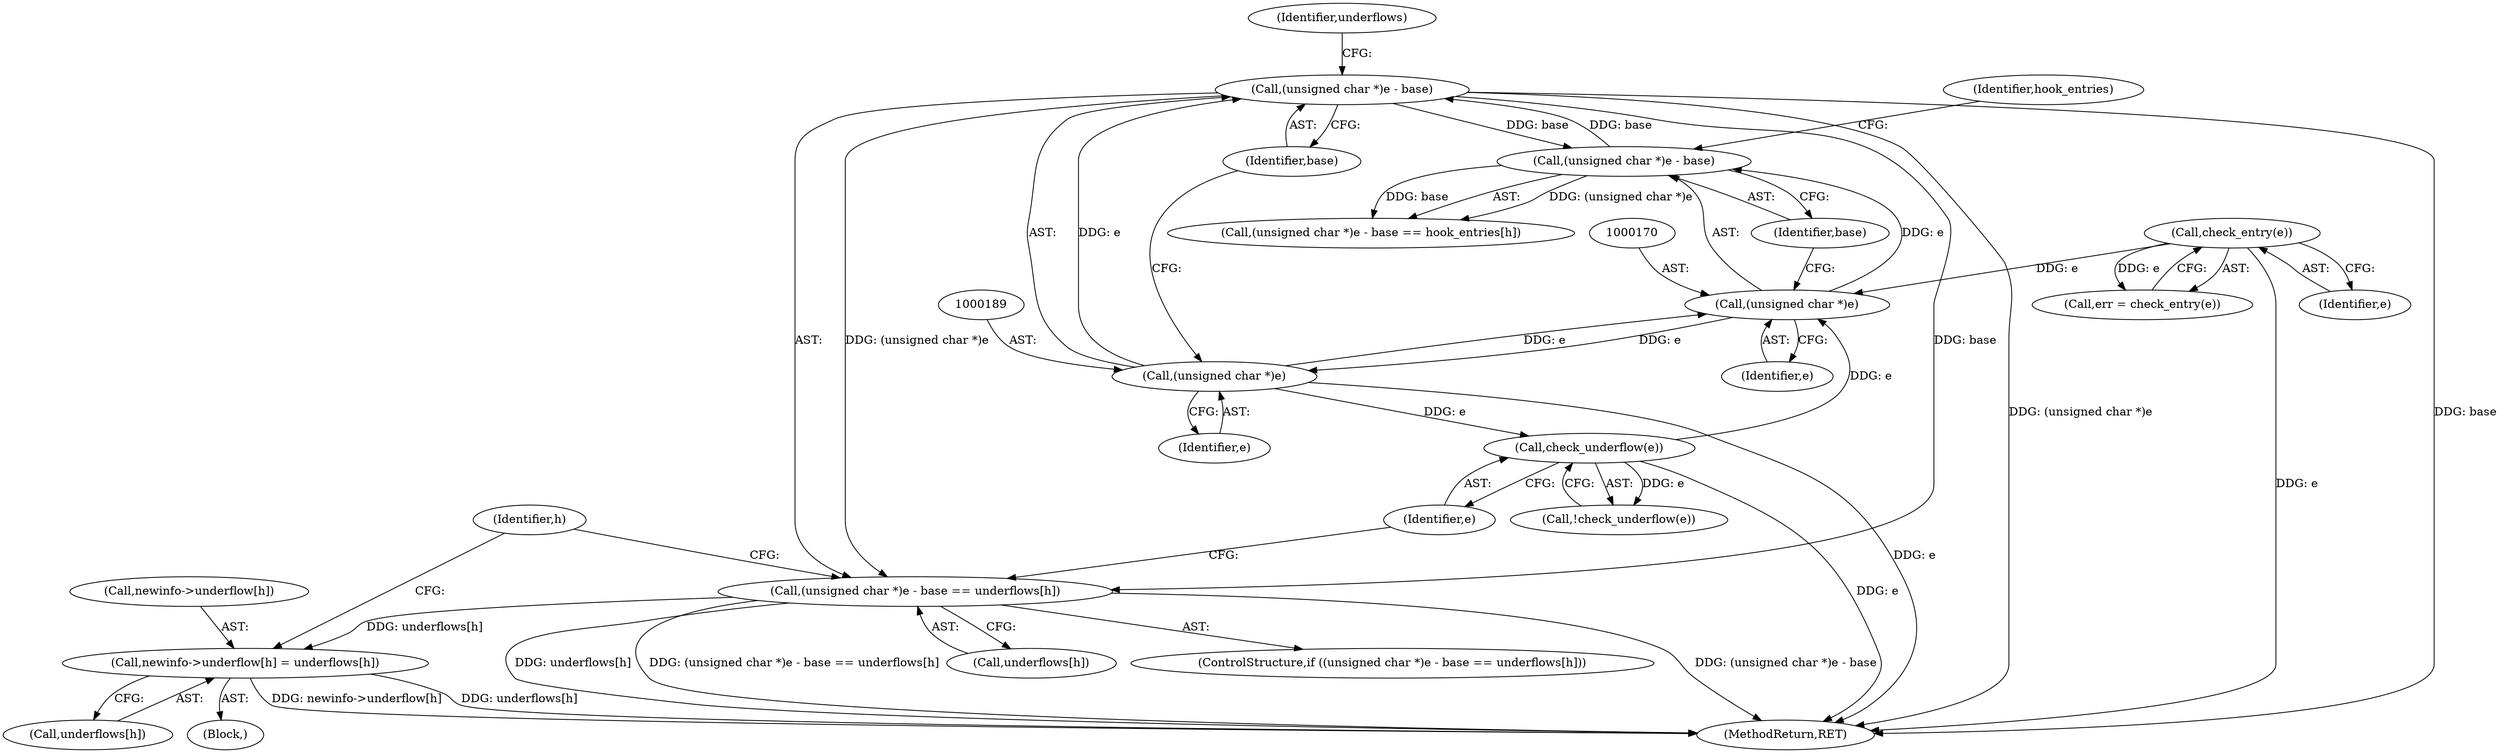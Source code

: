 digraph "0_linux_6e94e0cfb0887e4013b3b930fa6ab1fe6bb6ba91_4@array" {
"1000206" [label="(Call,newinfo->underflow[h] = underflows[h])"];
"1000186" [label="(Call,(unsigned char *)e - base == underflows[h])"];
"1000187" [label="(Call,(unsigned char *)e - base)"];
"1000188" [label="(Call,(unsigned char *)e)"];
"1000169" [label="(Call,(unsigned char *)e)"];
"1000198" [label="(Call,check_underflow(e))"];
"1000142" [label="(Call,check_entry(e))"];
"1000168" [label="(Call,(unsigned char *)e - base)"];
"1000197" [label="(Call,!check_underflow(e))"];
"1000188" [label="(Call,(unsigned char *)e)"];
"1000198" [label="(Call,check_underflow(e))"];
"1000191" [label="(Identifier,base)"];
"1000186" [label="(Call,(unsigned char *)e - base == underflows[h])"];
"1000223" [label="(MethodReturn,RET)"];
"1000212" [label="(Call,underflows[h])"];
"1000143" [label="(Identifier,e)"];
"1000167" [label="(Call,(unsigned char *)e - base == hook_entries[h])"];
"1000206" [label="(Call,newinfo->underflow[h] = underflows[h])"];
"1000171" [label="(Identifier,e)"];
"1000140" [label="(Call,err = check_entry(e))"];
"1000190" [label="(Identifier,e)"];
"1000156" [label="(Identifier,h)"];
"1000142" [label="(Call,check_entry(e))"];
"1000169" [label="(Call,(unsigned char *)e)"];
"1000207" [label="(Call,newinfo->underflow[h])"];
"1000187" [label="(Call,(unsigned char *)e - base)"];
"1000168" [label="(Call,(unsigned char *)e - base)"];
"1000195" [label="(Block,)"];
"1000192" [label="(Call,underflows[h])"];
"1000174" [label="(Identifier,hook_entries)"];
"1000172" [label="(Identifier,base)"];
"1000185" [label="(ControlStructure,if ((unsigned char *)e - base == underflows[h]))"];
"1000199" [label="(Identifier,e)"];
"1000193" [label="(Identifier,underflows)"];
"1000206" -> "1000195"  [label="AST: "];
"1000206" -> "1000212"  [label="CFG: "];
"1000207" -> "1000206"  [label="AST: "];
"1000212" -> "1000206"  [label="AST: "];
"1000156" -> "1000206"  [label="CFG: "];
"1000206" -> "1000223"  [label="DDG: newinfo->underflow[h]"];
"1000206" -> "1000223"  [label="DDG: underflows[h]"];
"1000186" -> "1000206"  [label="DDG: underflows[h]"];
"1000186" -> "1000185"  [label="AST: "];
"1000186" -> "1000192"  [label="CFG: "];
"1000187" -> "1000186"  [label="AST: "];
"1000192" -> "1000186"  [label="AST: "];
"1000199" -> "1000186"  [label="CFG: "];
"1000156" -> "1000186"  [label="CFG: "];
"1000186" -> "1000223"  [label="DDG: (unsigned char *)e - base == underflows[h]"];
"1000186" -> "1000223"  [label="DDG: (unsigned char *)e - base"];
"1000186" -> "1000223"  [label="DDG: underflows[h]"];
"1000187" -> "1000186"  [label="DDG: (unsigned char *)e"];
"1000187" -> "1000186"  [label="DDG: base"];
"1000187" -> "1000191"  [label="CFG: "];
"1000188" -> "1000187"  [label="AST: "];
"1000191" -> "1000187"  [label="AST: "];
"1000193" -> "1000187"  [label="CFG: "];
"1000187" -> "1000223"  [label="DDG: (unsigned char *)e"];
"1000187" -> "1000223"  [label="DDG: base"];
"1000187" -> "1000168"  [label="DDG: base"];
"1000188" -> "1000187"  [label="DDG: e"];
"1000168" -> "1000187"  [label="DDG: base"];
"1000188" -> "1000190"  [label="CFG: "];
"1000189" -> "1000188"  [label="AST: "];
"1000190" -> "1000188"  [label="AST: "];
"1000191" -> "1000188"  [label="CFG: "];
"1000188" -> "1000223"  [label="DDG: e"];
"1000188" -> "1000169"  [label="DDG: e"];
"1000169" -> "1000188"  [label="DDG: e"];
"1000188" -> "1000198"  [label="DDG: e"];
"1000169" -> "1000168"  [label="AST: "];
"1000169" -> "1000171"  [label="CFG: "];
"1000170" -> "1000169"  [label="AST: "];
"1000171" -> "1000169"  [label="AST: "];
"1000172" -> "1000169"  [label="CFG: "];
"1000169" -> "1000168"  [label="DDG: e"];
"1000198" -> "1000169"  [label="DDG: e"];
"1000142" -> "1000169"  [label="DDG: e"];
"1000198" -> "1000197"  [label="AST: "];
"1000198" -> "1000199"  [label="CFG: "];
"1000199" -> "1000198"  [label="AST: "];
"1000197" -> "1000198"  [label="CFG: "];
"1000198" -> "1000223"  [label="DDG: e"];
"1000198" -> "1000197"  [label="DDG: e"];
"1000142" -> "1000140"  [label="AST: "];
"1000142" -> "1000143"  [label="CFG: "];
"1000143" -> "1000142"  [label="AST: "];
"1000140" -> "1000142"  [label="CFG: "];
"1000142" -> "1000223"  [label="DDG: e"];
"1000142" -> "1000140"  [label="DDG: e"];
"1000168" -> "1000167"  [label="AST: "];
"1000168" -> "1000172"  [label="CFG: "];
"1000172" -> "1000168"  [label="AST: "];
"1000174" -> "1000168"  [label="CFG: "];
"1000168" -> "1000167"  [label="DDG: (unsigned char *)e"];
"1000168" -> "1000167"  [label="DDG: base"];
}

